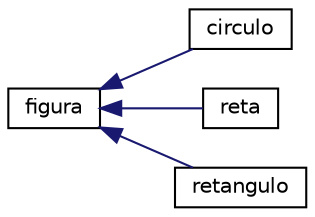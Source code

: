 digraph "Graphical Class Hierarchy"
{
  edge [fontname="Helvetica",fontsize="10",labelfontname="Helvetica",labelfontsize="10"];
  node [fontname="Helvetica",fontsize="10",shape=record];
  rankdir="LR";
  Node1 [label="figura",height=0.2,width=0.4,color="black", fillcolor="white", style="filled",URL="$classfigura.html",tooltip="A classe figura é uma classe abstrata. "];
  Node1 -> Node2 [dir="back",color="midnightblue",fontsize="10",style="solid",fontname="Helvetica"];
  Node2 [label="circulo",height=0.2,width=0.4,color="black", fillcolor="white", style="filled",URL="$classcirculo.html",tooltip="A classe circulo é derivada da classe figura. "];
  Node1 -> Node3 [dir="back",color="midnightblue",fontsize="10",style="solid",fontname="Helvetica"];
  Node3 [label="reta",height=0.2,width=0.4,color="black", fillcolor="white", style="filled",URL="$classreta.html",tooltip="A classe reta é derivada da classe figura. "];
  Node1 -> Node4 [dir="back",color="midnightblue",fontsize="10",style="solid",fontname="Helvetica"];
  Node4 [label="retangulo",height=0.2,width=0.4,color="black", fillcolor="white", style="filled",URL="$classretangulo.html",tooltip="A classe retângulo é derivada da classe figura. "];
}
